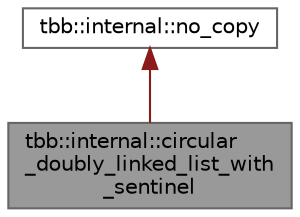 digraph "tbb::internal::circular_doubly_linked_list_with_sentinel"
{
 // LATEX_PDF_SIZE
  bgcolor="transparent";
  edge [fontname=Helvetica,fontsize=10,labelfontname=Helvetica,labelfontsize=10];
  node [fontname=Helvetica,fontsize=10,shape=box,height=0.2,width=0.4];
  Node1 [id="Node000001",label="tbb::internal::circular\l_doubly_linked_list_with\l_sentinel",height=0.2,width=0.4,color="gray40", fillcolor="grey60", style="filled", fontcolor="black",tooltip="Circular doubly-linked list with sentinel"];
  Node2 -> Node1 [id="edge1_Node000001_Node000002",dir="back",color="firebrick4",style="solid",tooltip=" "];
  Node2 [id="Node000002",label="tbb::internal::no_copy",height=0.2,width=0.4,color="gray40", fillcolor="white", style="filled",tooltip=" "];
}
